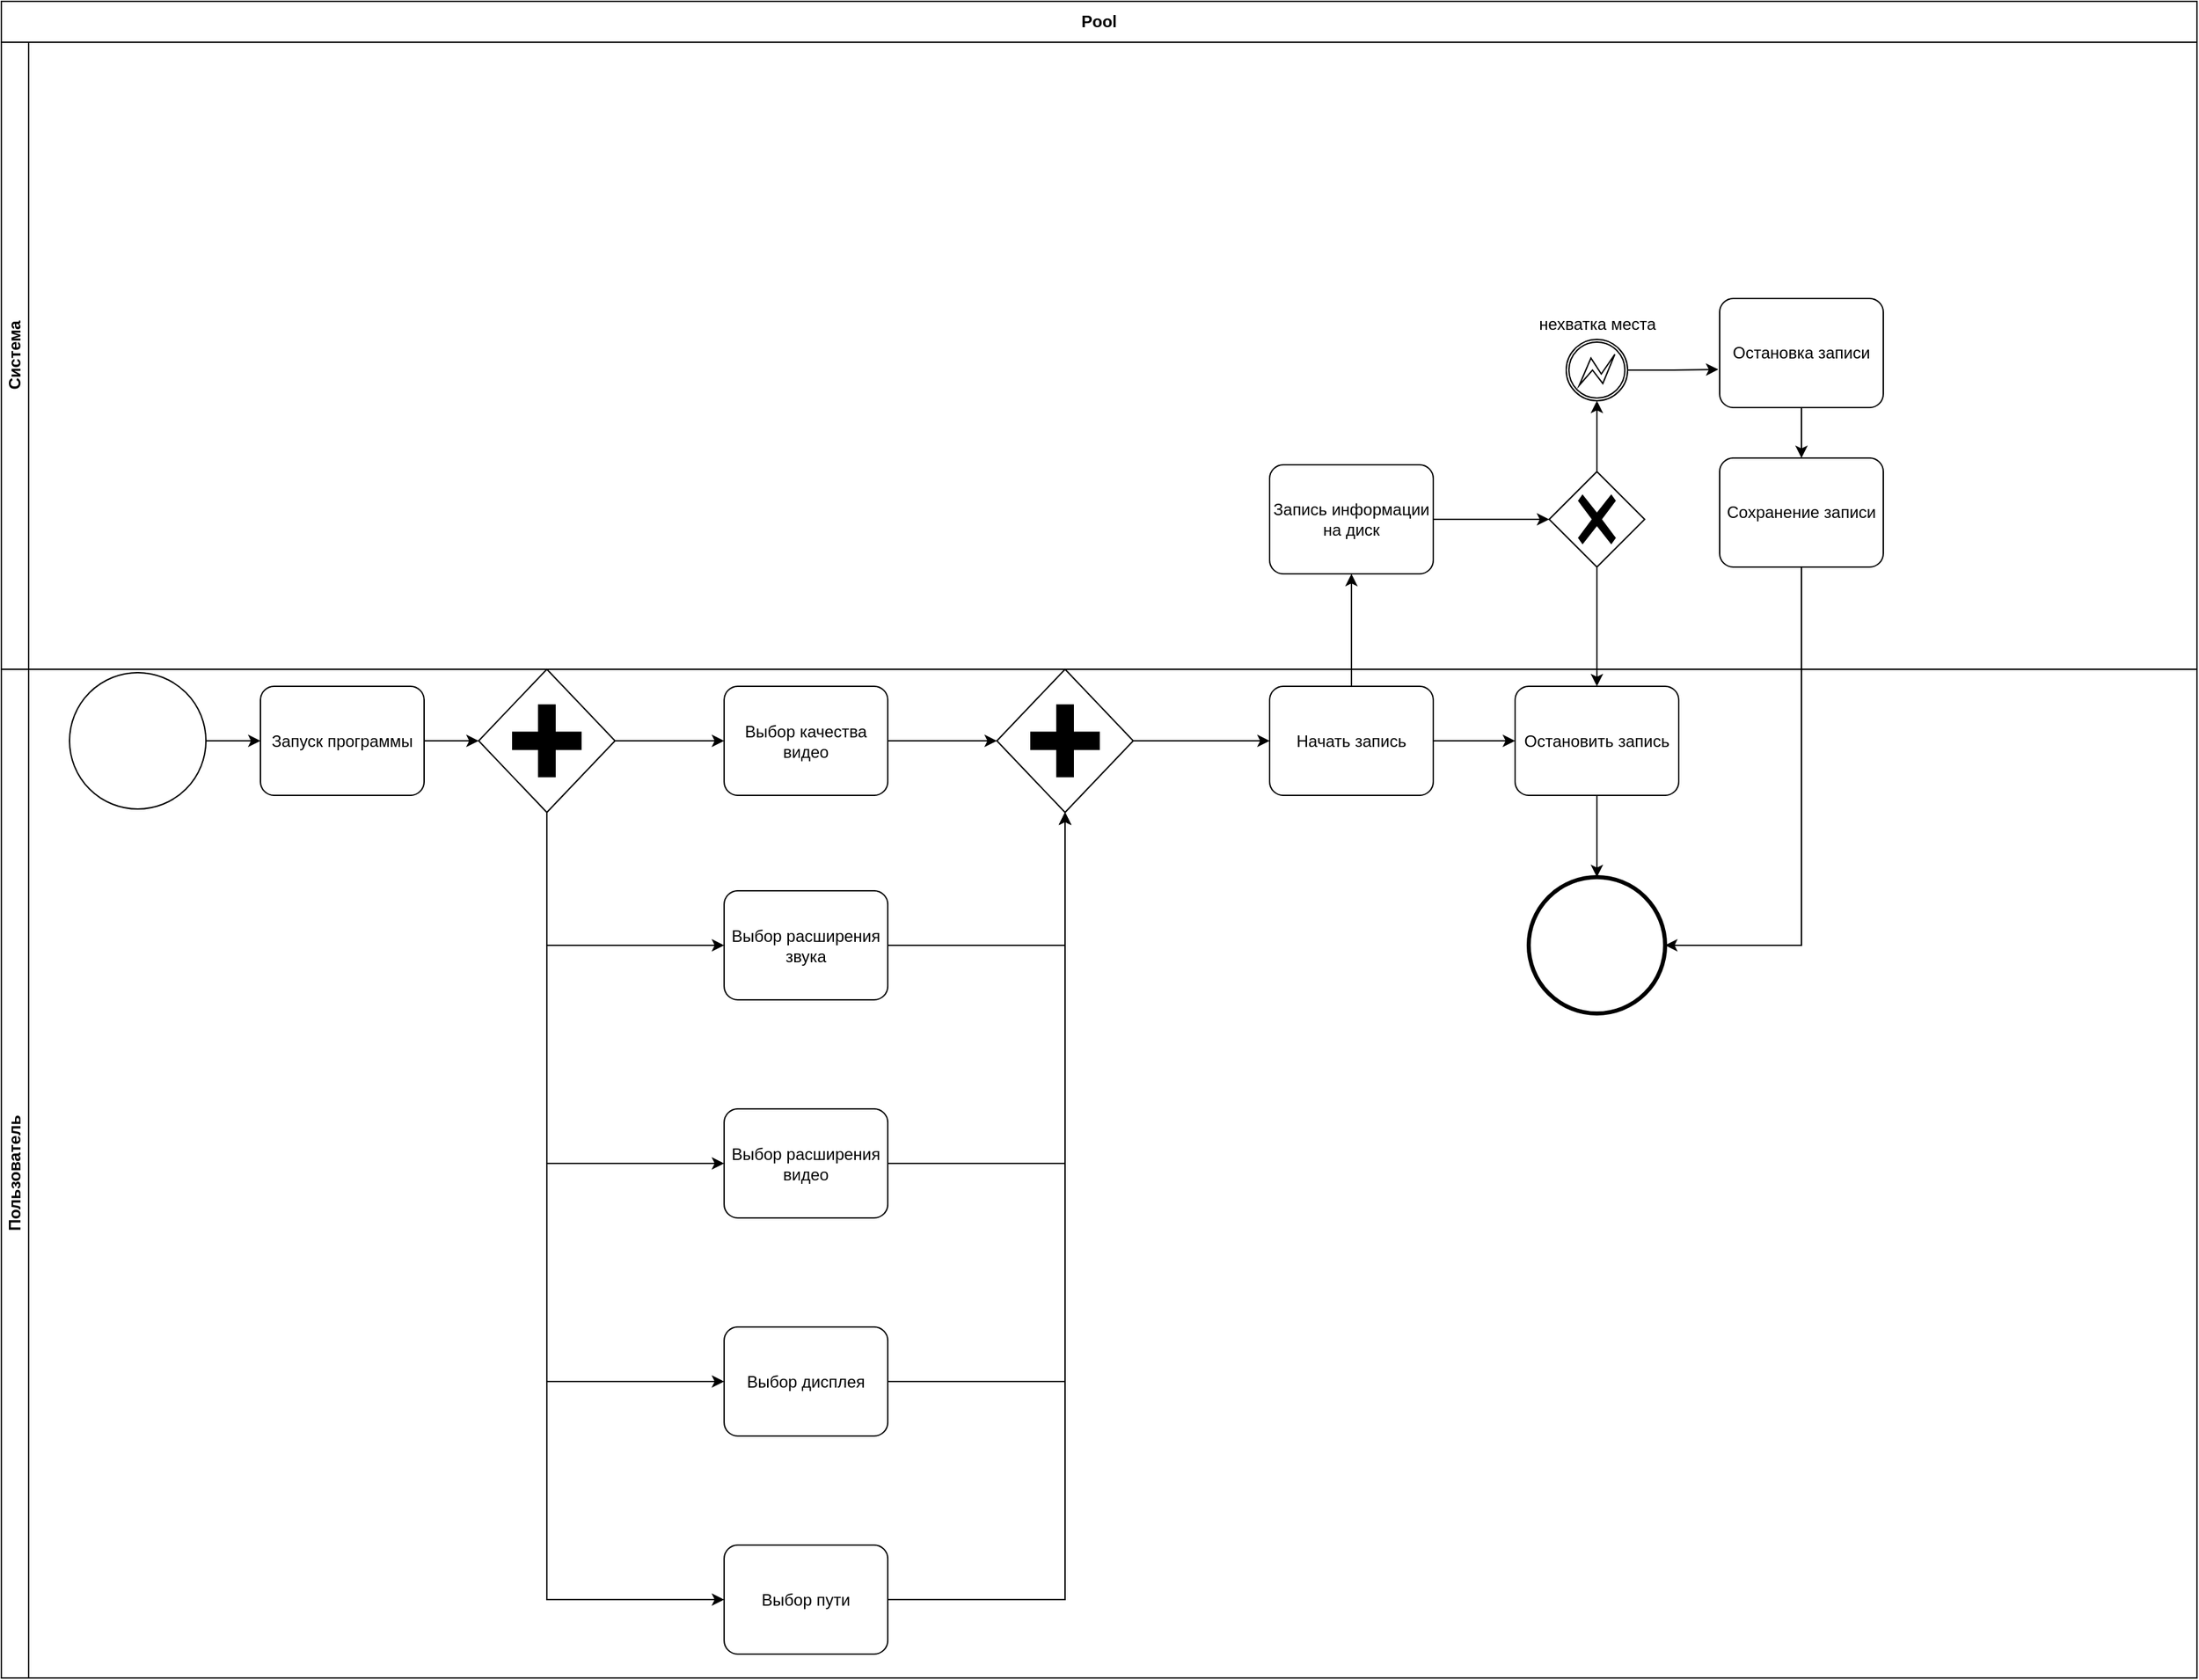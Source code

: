 <mxfile version="23.1.2" type="device">
  <diagram name="Страница — 1" id="MZxHWl9p4fvkca1eYKvX">
    <mxGraphModel dx="1147" dy="-203" grid="1" gridSize="10" guides="1" tooltips="1" connect="1" arrows="1" fold="1" page="1" pageScale="1" pageWidth="1169" pageHeight="827" math="0" shadow="0">
      <root>
        <mxCell id="0" />
        <mxCell id="1" parent="0" />
        <mxCell id="BIRRNOVn_aVJp5DWIsjl-15" value="Pool" style="swimlane;html=1;childLayout=stackLayout;resizeParent=1;resizeParentMax=0;horizontal=1;startSize=30;horizontalStack=0;whiteSpace=wrap;" vertex="1" parent="1">
          <mxGeometry x="20" y="1410" width="1610" height="1230" as="geometry" />
        </mxCell>
        <mxCell id="BIRRNOVn_aVJp5DWIsjl-16" value="Система" style="swimlane;html=1;startSize=20;horizontal=0;" vertex="1" parent="BIRRNOVn_aVJp5DWIsjl-15">
          <mxGeometry y="30" width="1610" height="460" as="geometry" />
        </mxCell>
        <mxCell id="BIRRNOVn_aVJp5DWIsjl-21" value="Запись информации&lt;br&gt;на диск" style="points=[[0.25,0,0],[0.5,0,0],[0.75,0,0],[1,0.25,0],[1,0.5,0],[1,0.75,0],[0.75,1,0],[0.5,1,0],[0.25,1,0],[0,0.75,0],[0,0.5,0],[0,0.25,0]];shape=mxgraph.bpmn.task;whiteSpace=wrap;rectStyle=rounded;size=10;html=1;container=1;expand=0;collapsible=0;taskMarker=abstract;" vertex="1" parent="BIRRNOVn_aVJp5DWIsjl-16">
          <mxGeometry x="930" y="310" width="120" height="80" as="geometry" />
        </mxCell>
        <mxCell id="BIRRNOVn_aVJp5DWIsjl-27" value="нехватка места" style="points=[[0.145,0.145,0],[0.5,0,0],[0.855,0.145,0],[1,0.5,0],[0.855,0.855,0],[0.5,1,0],[0.145,0.855,0],[0,0.5,0]];shape=mxgraph.bpmn.event;html=1;verticalLabelPosition=bottom;labelBackgroundColor=#ffffff;verticalAlign=top;align=center;perimeter=ellipsePerimeter;outlineConnect=0;aspect=fixed;outline=boundInt;symbol=error;spacingTop=-70;" vertex="1" parent="BIRRNOVn_aVJp5DWIsjl-16">
          <mxGeometry x="1147.5" y="218" width="45" height="45" as="geometry" />
        </mxCell>
        <mxCell id="BIRRNOVn_aVJp5DWIsjl-45" value="" style="points=[[0.25,0.25,0],[0.5,0,0],[0.75,0.25,0],[1,0.5,0],[0.75,0.75,0],[0.5,1,0],[0.25,0.75,0],[0,0.5,0]];shape=mxgraph.bpmn.gateway2;html=1;verticalLabelPosition=bottom;labelBackgroundColor=#ffffff;verticalAlign=top;align=center;perimeter=rhombusPerimeter;outlineConnect=0;outline=none;symbol=none;gwType=exclusive;" vertex="1" parent="BIRRNOVn_aVJp5DWIsjl-16">
          <mxGeometry x="1135" y="315" width="70" height="70" as="geometry" />
        </mxCell>
        <mxCell id="BIRRNOVn_aVJp5DWIsjl-46" style="edgeStyle=orthogonalEdgeStyle;rounded=0;orthogonalLoop=1;jettySize=auto;html=1;exitX=1;exitY=0.5;exitDx=0;exitDy=0;exitPerimeter=0;entryX=0;entryY=0.5;entryDx=0;entryDy=0;entryPerimeter=0;" edge="1" parent="BIRRNOVn_aVJp5DWIsjl-16" source="BIRRNOVn_aVJp5DWIsjl-21" target="BIRRNOVn_aVJp5DWIsjl-45">
          <mxGeometry relative="1" as="geometry" />
        </mxCell>
        <mxCell id="BIRRNOVn_aVJp5DWIsjl-47" style="edgeStyle=orthogonalEdgeStyle;rounded=0;orthogonalLoop=1;jettySize=auto;html=1;exitX=0.5;exitY=0;exitDx=0;exitDy=0;exitPerimeter=0;entryX=0.5;entryY=1;entryDx=0;entryDy=0;entryPerimeter=0;" edge="1" parent="BIRRNOVn_aVJp5DWIsjl-16" source="BIRRNOVn_aVJp5DWIsjl-45" target="BIRRNOVn_aVJp5DWIsjl-27">
          <mxGeometry relative="1" as="geometry" />
        </mxCell>
        <mxCell id="BIRRNOVn_aVJp5DWIsjl-49" value="Остановка записи" style="points=[[0.25,0,0],[0.5,0,0],[0.75,0,0],[1,0.25,0],[1,0.5,0],[1,0.75,0],[0.75,1,0],[0.5,1,0],[0.25,1,0],[0,0.75,0],[0,0.5,0],[0,0.25,0]];shape=mxgraph.bpmn.task;whiteSpace=wrap;rectStyle=rounded;size=10;html=1;container=1;expand=0;collapsible=0;taskMarker=abstract;" vertex="1" parent="BIRRNOVn_aVJp5DWIsjl-16">
          <mxGeometry x="1260" y="188" width="120" height="80" as="geometry" />
        </mxCell>
        <mxCell id="BIRRNOVn_aVJp5DWIsjl-51" value="Сохранение записи" style="points=[[0.25,0,0],[0.5,0,0],[0.75,0,0],[1,0.25,0],[1,0.5,0],[1,0.75,0],[0.75,1,0],[0.5,1,0],[0.25,1,0],[0,0.75,0],[0,0.5,0],[0,0.25,0]];shape=mxgraph.bpmn.task;whiteSpace=wrap;rectStyle=rounded;size=10;html=1;container=1;expand=0;collapsible=0;taskMarker=abstract;" vertex="1" parent="BIRRNOVn_aVJp5DWIsjl-16">
          <mxGeometry x="1260" y="305" width="120" height="80" as="geometry" />
        </mxCell>
        <mxCell id="BIRRNOVn_aVJp5DWIsjl-53" style="edgeStyle=orthogonalEdgeStyle;rounded=0;orthogonalLoop=1;jettySize=auto;html=1;exitX=1;exitY=0.5;exitDx=0;exitDy=0;exitPerimeter=0;entryX=-0.008;entryY=0.65;entryDx=0;entryDy=0;entryPerimeter=0;" edge="1" parent="BIRRNOVn_aVJp5DWIsjl-16" source="BIRRNOVn_aVJp5DWIsjl-27" target="BIRRNOVn_aVJp5DWIsjl-49">
          <mxGeometry relative="1" as="geometry" />
        </mxCell>
        <mxCell id="BIRRNOVn_aVJp5DWIsjl-55" style="edgeStyle=orthogonalEdgeStyle;rounded=0;orthogonalLoop=1;jettySize=auto;html=1;exitX=0.5;exitY=1;exitDx=0;exitDy=0;exitPerimeter=0;entryX=0.5;entryY=0;entryDx=0;entryDy=0;entryPerimeter=0;" edge="1" parent="BIRRNOVn_aVJp5DWIsjl-16" source="BIRRNOVn_aVJp5DWIsjl-49" target="BIRRNOVn_aVJp5DWIsjl-51">
          <mxGeometry relative="1" as="geometry" />
        </mxCell>
        <mxCell id="BIRRNOVn_aVJp5DWIsjl-17" value="Пользователь" style="swimlane;html=1;startSize=20;horizontal=0;" vertex="1" parent="BIRRNOVn_aVJp5DWIsjl-15">
          <mxGeometry y="490" width="1610" height="740" as="geometry" />
        </mxCell>
        <mxCell id="AJbGNMBcEEjhxRVPhBPd-2" value="" style="points=[[0.25,0.25,0],[0.5,0,0],[0.75,0.25,0],[1,0.5,0],[0.75,0.75,0],[0.5,1,0],[0.25,0.75,0],[0,0.5,0]];shape=mxgraph.bpmn.gateway2;html=1;verticalLabelPosition=bottom;labelBackgroundColor=#ffffff;verticalAlign=top;align=center;perimeter=rhombusPerimeter;outlineConnect=0;outline=none;symbol=none;gwType=parallel;" parent="BIRRNOVn_aVJp5DWIsjl-17" vertex="1">
          <mxGeometry x="350" width="100" height="105" as="geometry" />
        </mxCell>
        <mxCell id="AJbGNMBcEEjhxRVPhBPd-4" value="Выбор качества&lt;br&gt;видео" style="points=[[0.25,0,0],[0.5,0,0],[0.75,0,0],[1,0.25,0],[1,0.5,0],[1,0.75,0],[0.75,1,0],[0.5,1,0],[0.25,1,0],[0,0.75,0],[0,0.5,0],[0,0.25,0]];shape=mxgraph.bpmn.task;whiteSpace=wrap;rectStyle=rounded;size=10;html=1;container=1;expand=0;collapsible=0;taskMarker=abstract;" parent="BIRRNOVn_aVJp5DWIsjl-17" vertex="1">
          <mxGeometry x="530" y="12.5" width="120" height="80" as="geometry" />
        </mxCell>
        <mxCell id="AJbGNMBcEEjhxRVPhBPd-5" style="edgeStyle=orthogonalEdgeStyle;rounded=0;orthogonalLoop=1;jettySize=auto;html=1;exitX=1;exitY=0.5;exitDx=0;exitDy=0;exitPerimeter=0;entryX=0;entryY=0.5;entryDx=0;entryDy=0;entryPerimeter=0;" parent="BIRRNOVn_aVJp5DWIsjl-17" source="AJbGNMBcEEjhxRVPhBPd-2" target="AJbGNMBcEEjhxRVPhBPd-4" edge="1">
          <mxGeometry relative="1" as="geometry" />
        </mxCell>
        <mxCell id="AJbGNMBcEEjhxRVPhBPd-6" value="Выбор расширения&lt;br&gt;звука" style="points=[[0.25,0,0],[0.5,0,0],[0.75,0,0],[1,0.25,0],[1,0.5,0],[1,0.75,0],[0.75,1,0],[0.5,1,0],[0.25,1,0],[0,0.75,0],[0,0.5,0],[0,0.25,0]];shape=mxgraph.bpmn.task;whiteSpace=wrap;rectStyle=rounded;size=10;html=1;container=1;expand=0;collapsible=0;taskMarker=abstract;" parent="BIRRNOVn_aVJp5DWIsjl-17" vertex="1">
          <mxGeometry x="530" y="162.5" width="120" height="80" as="geometry" />
        </mxCell>
        <mxCell id="AJbGNMBcEEjhxRVPhBPd-7" style="edgeStyle=orthogonalEdgeStyle;rounded=0;orthogonalLoop=1;jettySize=auto;html=1;exitX=0.5;exitY=1;exitDx=0;exitDy=0;exitPerimeter=0;entryX=0;entryY=0.5;entryDx=0;entryDy=0;entryPerimeter=0;" parent="BIRRNOVn_aVJp5DWIsjl-17" source="AJbGNMBcEEjhxRVPhBPd-2" target="AJbGNMBcEEjhxRVPhBPd-6" edge="1">
          <mxGeometry relative="1" as="geometry" />
        </mxCell>
        <mxCell id="AJbGNMBcEEjhxRVPhBPd-8" value="Выбор расширения&lt;br&gt;видео" style="points=[[0.25,0,0],[0.5,0,0],[0.75,0,0],[1,0.25,0],[1,0.5,0],[1,0.75,0],[0.75,1,0],[0.5,1,0],[0.25,1,0],[0,0.75,0],[0,0.5,0],[0,0.25,0]];shape=mxgraph.bpmn.task;whiteSpace=wrap;rectStyle=rounded;size=10;html=1;container=1;expand=0;collapsible=0;taskMarker=abstract;" parent="BIRRNOVn_aVJp5DWIsjl-17" vertex="1">
          <mxGeometry x="530" y="322.5" width="120" height="80" as="geometry" />
        </mxCell>
        <mxCell id="AJbGNMBcEEjhxRVPhBPd-9" style="edgeStyle=orthogonalEdgeStyle;rounded=0;orthogonalLoop=1;jettySize=auto;html=1;exitX=0.5;exitY=1;exitDx=0;exitDy=0;exitPerimeter=0;entryX=0;entryY=0.5;entryDx=0;entryDy=0;entryPerimeter=0;" parent="BIRRNOVn_aVJp5DWIsjl-17" source="AJbGNMBcEEjhxRVPhBPd-2" target="AJbGNMBcEEjhxRVPhBPd-8" edge="1">
          <mxGeometry relative="1" as="geometry" />
        </mxCell>
        <mxCell id="AJbGNMBcEEjhxRVPhBPd-10" value="Выбор дисплея" style="points=[[0.25,0,0],[0.5,0,0],[0.75,0,0],[1,0.25,0],[1,0.5,0],[1,0.75,0],[0.75,1,0],[0.5,1,0],[0.25,1,0],[0,0.75,0],[0,0.5,0],[0,0.25,0]];shape=mxgraph.bpmn.task;whiteSpace=wrap;rectStyle=rounded;size=10;html=1;container=1;expand=0;collapsible=0;taskMarker=abstract;" parent="BIRRNOVn_aVJp5DWIsjl-17" vertex="1">
          <mxGeometry x="530" y="482.5" width="120" height="80" as="geometry" />
        </mxCell>
        <mxCell id="AJbGNMBcEEjhxRVPhBPd-11" style="edgeStyle=orthogonalEdgeStyle;rounded=0;orthogonalLoop=1;jettySize=auto;html=1;exitX=0.5;exitY=1;exitDx=0;exitDy=0;exitPerimeter=0;entryX=0;entryY=0.5;entryDx=0;entryDy=0;entryPerimeter=0;" parent="BIRRNOVn_aVJp5DWIsjl-17" source="AJbGNMBcEEjhxRVPhBPd-2" target="AJbGNMBcEEjhxRVPhBPd-10" edge="1">
          <mxGeometry relative="1" as="geometry" />
        </mxCell>
        <mxCell id="AJbGNMBcEEjhxRVPhBPd-12" value="" style="points=[[0.145,0.145,0],[0.5,0,0],[0.855,0.145,0],[1,0.5,0],[0.855,0.855,0],[0.5,1,0],[0.145,0.855,0],[0,0.5,0]];shape=mxgraph.bpmn.event;html=1;verticalLabelPosition=bottom;labelBackgroundColor=#ffffff;verticalAlign=top;align=center;perimeter=ellipsePerimeter;outlineConnect=0;aspect=fixed;outline=end;symbol=terminate2;" parent="BIRRNOVn_aVJp5DWIsjl-17" vertex="1">
          <mxGeometry x="1120" y="152.5" width="100" height="100" as="geometry" />
        </mxCell>
        <mxCell id="AJbGNMBcEEjhxRVPhBPd-17" value="" style="points=[[0.145,0.145,0],[0.5,0,0],[0.855,0.145,0],[1,0.5,0],[0.855,0.855,0],[0.5,1,0],[0.145,0.855,0],[0,0.5,0]];shape=mxgraph.bpmn.event;html=1;verticalLabelPosition=bottom;labelBackgroundColor=#ffffff;verticalAlign=top;align=center;perimeter=ellipsePerimeter;outlineConnect=0;aspect=fixed;outline=standard;symbol=general;" parent="BIRRNOVn_aVJp5DWIsjl-17" vertex="1">
          <mxGeometry x="50" y="2.5" width="100" height="100" as="geometry" />
        </mxCell>
        <mxCell id="AJbGNMBcEEjhxRVPhBPd-19" value="Начать запись" style="points=[[0.25,0,0],[0.5,0,0],[0.75,0,0],[1,0.25,0],[1,0.5,0],[1,0.75,0],[0.75,1,0],[0.5,1,0],[0.25,1,0],[0,0.75,0],[0,0.5,0],[0,0.25,0]];shape=mxgraph.bpmn.task;whiteSpace=wrap;rectStyle=rounded;size=10;html=1;container=1;expand=0;collapsible=0;taskMarker=abstract;" parent="BIRRNOVn_aVJp5DWIsjl-17" vertex="1">
          <mxGeometry x="930" y="12.5" width="120" height="80" as="geometry" />
        </mxCell>
        <mxCell id="AJbGNMBcEEjhxRVPhBPd-20" value="Остановить запись" style="points=[[0.25,0,0],[0.5,0,0],[0.75,0,0],[1,0.25,0],[1,0.5,0],[1,0.75,0],[0.75,1,0],[0.5,1,0],[0.25,1,0],[0,0.75,0],[0,0.5,0],[0,0.25,0]];shape=mxgraph.bpmn.task;whiteSpace=wrap;rectStyle=rounded;size=10;html=1;container=1;expand=0;collapsible=0;taskMarker=abstract;" parent="BIRRNOVn_aVJp5DWIsjl-17" vertex="1">
          <mxGeometry x="1110" y="12.5" width="120" height="80" as="geometry" />
        </mxCell>
        <mxCell id="BIRRNOVn_aVJp5DWIsjl-1" value="Запуск программы" style="points=[[0.25,0,0],[0.5,0,0],[0.75,0,0],[1,0.25,0],[1,0.5,0],[1,0.75,0],[0.75,1,0],[0.5,1,0],[0.25,1,0],[0,0.75,0],[0,0.5,0],[0,0.25,0]];shape=mxgraph.bpmn.task;whiteSpace=wrap;rectStyle=rounded;size=10;html=1;container=1;expand=0;collapsible=0;taskMarker=abstract;" vertex="1" parent="BIRRNOVn_aVJp5DWIsjl-17">
          <mxGeometry x="190" y="12.5" width="120" height="80" as="geometry" />
        </mxCell>
        <mxCell id="BIRRNOVn_aVJp5DWIsjl-2" style="edgeStyle=orthogonalEdgeStyle;rounded=0;orthogonalLoop=1;jettySize=auto;html=1;exitX=1;exitY=0.5;exitDx=0;exitDy=0;exitPerimeter=0;entryX=0;entryY=0.5;entryDx=0;entryDy=0;entryPerimeter=0;" edge="1" parent="BIRRNOVn_aVJp5DWIsjl-17" source="AJbGNMBcEEjhxRVPhBPd-17" target="BIRRNOVn_aVJp5DWIsjl-1">
          <mxGeometry relative="1" as="geometry" />
        </mxCell>
        <mxCell id="BIRRNOVn_aVJp5DWIsjl-3" style="edgeStyle=orthogonalEdgeStyle;rounded=0;orthogonalLoop=1;jettySize=auto;html=1;exitX=1;exitY=0.5;exitDx=0;exitDy=0;exitPerimeter=0;entryX=0;entryY=0.5;entryDx=0;entryDy=0;entryPerimeter=0;" edge="1" parent="BIRRNOVn_aVJp5DWIsjl-17" source="BIRRNOVn_aVJp5DWIsjl-1" target="AJbGNMBcEEjhxRVPhBPd-2">
          <mxGeometry relative="1" as="geometry" />
        </mxCell>
        <mxCell id="BIRRNOVn_aVJp5DWIsjl-5" style="edgeStyle=orthogonalEdgeStyle;rounded=0;orthogonalLoop=1;jettySize=auto;html=1;exitX=0.5;exitY=1;exitDx=0;exitDy=0;exitPerimeter=0;entryX=0;entryY=0.5;entryDx=0;entryDy=0;entryPerimeter=0;" edge="1" parent="BIRRNOVn_aVJp5DWIsjl-17" source="AJbGNMBcEEjhxRVPhBPd-2" target="BIRRNOVn_aVJp5DWIsjl-4">
          <mxGeometry relative="1" as="geometry" />
        </mxCell>
        <mxCell id="BIRRNOVn_aVJp5DWIsjl-7" value="" style="points=[[0.25,0.25,0],[0.5,0,0],[0.75,0.25,0],[1,0.5,0],[0.75,0.75,0],[0.5,1,0],[0.25,0.75,0],[0,0.5,0]];shape=mxgraph.bpmn.gateway2;html=1;verticalLabelPosition=bottom;labelBackgroundColor=#ffffff;verticalAlign=top;align=center;perimeter=rhombusPerimeter;outlineConnect=0;outline=none;symbol=none;gwType=parallel;" vertex="1" parent="BIRRNOVn_aVJp5DWIsjl-17">
          <mxGeometry x="730" width="100" height="105" as="geometry" />
        </mxCell>
        <mxCell id="BIRRNOVn_aVJp5DWIsjl-14" style="edgeStyle=orthogonalEdgeStyle;rounded=0;orthogonalLoop=1;jettySize=auto;html=1;exitX=1;exitY=0.5;exitDx=0;exitDy=0;exitPerimeter=0;entryX=0;entryY=0.5;entryDx=0;entryDy=0;entryPerimeter=0;" edge="1" parent="BIRRNOVn_aVJp5DWIsjl-17" source="BIRRNOVn_aVJp5DWIsjl-7" target="AJbGNMBcEEjhxRVPhBPd-19">
          <mxGeometry relative="1" as="geometry" />
        </mxCell>
        <mxCell id="BIRRNOVn_aVJp5DWIsjl-12" style="edgeStyle=orthogonalEdgeStyle;rounded=0;orthogonalLoop=1;jettySize=auto;html=1;exitX=1;exitY=0.5;exitDx=0;exitDy=0;exitPerimeter=0;entryX=0.5;entryY=1;entryDx=0;entryDy=0;entryPerimeter=0;" edge="1" parent="BIRRNOVn_aVJp5DWIsjl-17" source="AJbGNMBcEEjhxRVPhBPd-10" target="BIRRNOVn_aVJp5DWIsjl-7">
          <mxGeometry relative="1" as="geometry" />
        </mxCell>
        <mxCell id="BIRRNOVn_aVJp5DWIsjl-11" style="edgeStyle=orthogonalEdgeStyle;rounded=0;orthogonalLoop=1;jettySize=auto;html=1;exitX=1;exitY=0.5;exitDx=0;exitDy=0;exitPerimeter=0;entryX=0.5;entryY=1;entryDx=0;entryDy=0;entryPerimeter=0;" edge="1" parent="BIRRNOVn_aVJp5DWIsjl-17" source="AJbGNMBcEEjhxRVPhBPd-8" target="BIRRNOVn_aVJp5DWIsjl-7">
          <mxGeometry relative="1" as="geometry" />
        </mxCell>
        <mxCell id="BIRRNOVn_aVJp5DWIsjl-9" style="edgeStyle=orthogonalEdgeStyle;rounded=0;orthogonalLoop=1;jettySize=auto;html=1;exitX=1;exitY=0.5;exitDx=0;exitDy=0;exitPerimeter=0;entryX=0.5;entryY=1;entryDx=0;entryDy=0;entryPerimeter=0;" edge="1" parent="BIRRNOVn_aVJp5DWIsjl-17" source="AJbGNMBcEEjhxRVPhBPd-6" target="BIRRNOVn_aVJp5DWIsjl-7">
          <mxGeometry relative="1" as="geometry" />
        </mxCell>
        <mxCell id="BIRRNOVn_aVJp5DWIsjl-8" style="edgeStyle=orthogonalEdgeStyle;rounded=0;orthogonalLoop=1;jettySize=auto;html=1;exitX=1;exitY=0.5;exitDx=0;exitDy=0;exitPerimeter=0;entryX=0;entryY=0.5;entryDx=0;entryDy=0;entryPerimeter=0;" edge="1" parent="BIRRNOVn_aVJp5DWIsjl-17" source="AJbGNMBcEEjhxRVPhBPd-4" target="BIRRNOVn_aVJp5DWIsjl-7">
          <mxGeometry relative="1" as="geometry" />
        </mxCell>
        <mxCell id="BIRRNOVn_aVJp5DWIsjl-4" value="Выбор пути" style="points=[[0.25,0,0],[0.5,0,0],[0.75,0,0],[1,0.25,0],[1,0.5,0],[1,0.75,0],[0.75,1,0],[0.5,1,0],[0.25,1,0],[0,0.75,0],[0,0.5,0],[0,0.25,0]];shape=mxgraph.bpmn.task;whiteSpace=wrap;rectStyle=rounded;size=10;html=1;container=1;expand=0;collapsible=0;taskMarker=abstract;" vertex="1" parent="BIRRNOVn_aVJp5DWIsjl-17">
          <mxGeometry x="530" y="642.5" width="120" height="80" as="geometry" />
        </mxCell>
        <mxCell id="BIRRNOVn_aVJp5DWIsjl-13" style="edgeStyle=orthogonalEdgeStyle;rounded=0;orthogonalLoop=1;jettySize=auto;html=1;exitX=1;exitY=0.5;exitDx=0;exitDy=0;exitPerimeter=0;" edge="1" parent="BIRRNOVn_aVJp5DWIsjl-17" source="BIRRNOVn_aVJp5DWIsjl-4" target="BIRRNOVn_aVJp5DWIsjl-7">
          <mxGeometry relative="1" as="geometry" />
        </mxCell>
        <mxCell id="BIRRNOVn_aVJp5DWIsjl-19" style="edgeStyle=orthogonalEdgeStyle;rounded=0;orthogonalLoop=1;jettySize=auto;html=1;exitX=1;exitY=0.5;exitDx=0;exitDy=0;exitPerimeter=0;entryX=0;entryY=0.5;entryDx=0;entryDy=0;entryPerimeter=0;" edge="1" parent="BIRRNOVn_aVJp5DWIsjl-17" source="AJbGNMBcEEjhxRVPhBPd-19" target="AJbGNMBcEEjhxRVPhBPd-20">
          <mxGeometry relative="1" as="geometry" />
        </mxCell>
        <mxCell id="BIRRNOVn_aVJp5DWIsjl-20" style="edgeStyle=orthogonalEdgeStyle;rounded=0;orthogonalLoop=1;jettySize=auto;html=1;exitX=0.5;exitY=1;exitDx=0;exitDy=0;exitPerimeter=0;entryX=0.5;entryY=0;entryDx=0;entryDy=0;entryPerimeter=0;" edge="1" parent="BIRRNOVn_aVJp5DWIsjl-17" source="AJbGNMBcEEjhxRVPhBPd-20" target="AJbGNMBcEEjhxRVPhBPd-12">
          <mxGeometry relative="1" as="geometry" />
        </mxCell>
        <mxCell id="BIRRNOVn_aVJp5DWIsjl-43" style="edgeStyle=orthogonalEdgeStyle;rounded=0;orthogonalLoop=1;jettySize=auto;html=1;exitX=0.5;exitY=0;exitDx=0;exitDy=0;exitPerimeter=0;entryX=0.5;entryY=1;entryDx=0;entryDy=0;entryPerimeter=0;" edge="1" parent="BIRRNOVn_aVJp5DWIsjl-15" source="AJbGNMBcEEjhxRVPhBPd-19" target="BIRRNOVn_aVJp5DWIsjl-21">
          <mxGeometry relative="1" as="geometry" />
        </mxCell>
        <mxCell id="BIRRNOVn_aVJp5DWIsjl-56" style="edgeStyle=orthogonalEdgeStyle;rounded=0;orthogonalLoop=1;jettySize=auto;html=1;exitX=0.5;exitY=1;exitDx=0;exitDy=0;exitPerimeter=0;entryX=1;entryY=0.5;entryDx=0;entryDy=0;entryPerimeter=0;" edge="1" parent="BIRRNOVn_aVJp5DWIsjl-15" source="BIRRNOVn_aVJp5DWIsjl-51" target="AJbGNMBcEEjhxRVPhBPd-12">
          <mxGeometry relative="1" as="geometry" />
        </mxCell>
        <mxCell id="BIRRNOVn_aVJp5DWIsjl-57" style="edgeStyle=orthogonalEdgeStyle;rounded=0;orthogonalLoop=1;jettySize=auto;html=1;exitX=0.5;exitY=1;exitDx=0;exitDy=0;exitPerimeter=0;entryX=0.5;entryY=0;entryDx=0;entryDy=0;entryPerimeter=0;" edge="1" parent="BIRRNOVn_aVJp5DWIsjl-15" source="BIRRNOVn_aVJp5DWIsjl-45" target="AJbGNMBcEEjhxRVPhBPd-20">
          <mxGeometry relative="1" as="geometry" />
        </mxCell>
      </root>
    </mxGraphModel>
  </diagram>
</mxfile>
